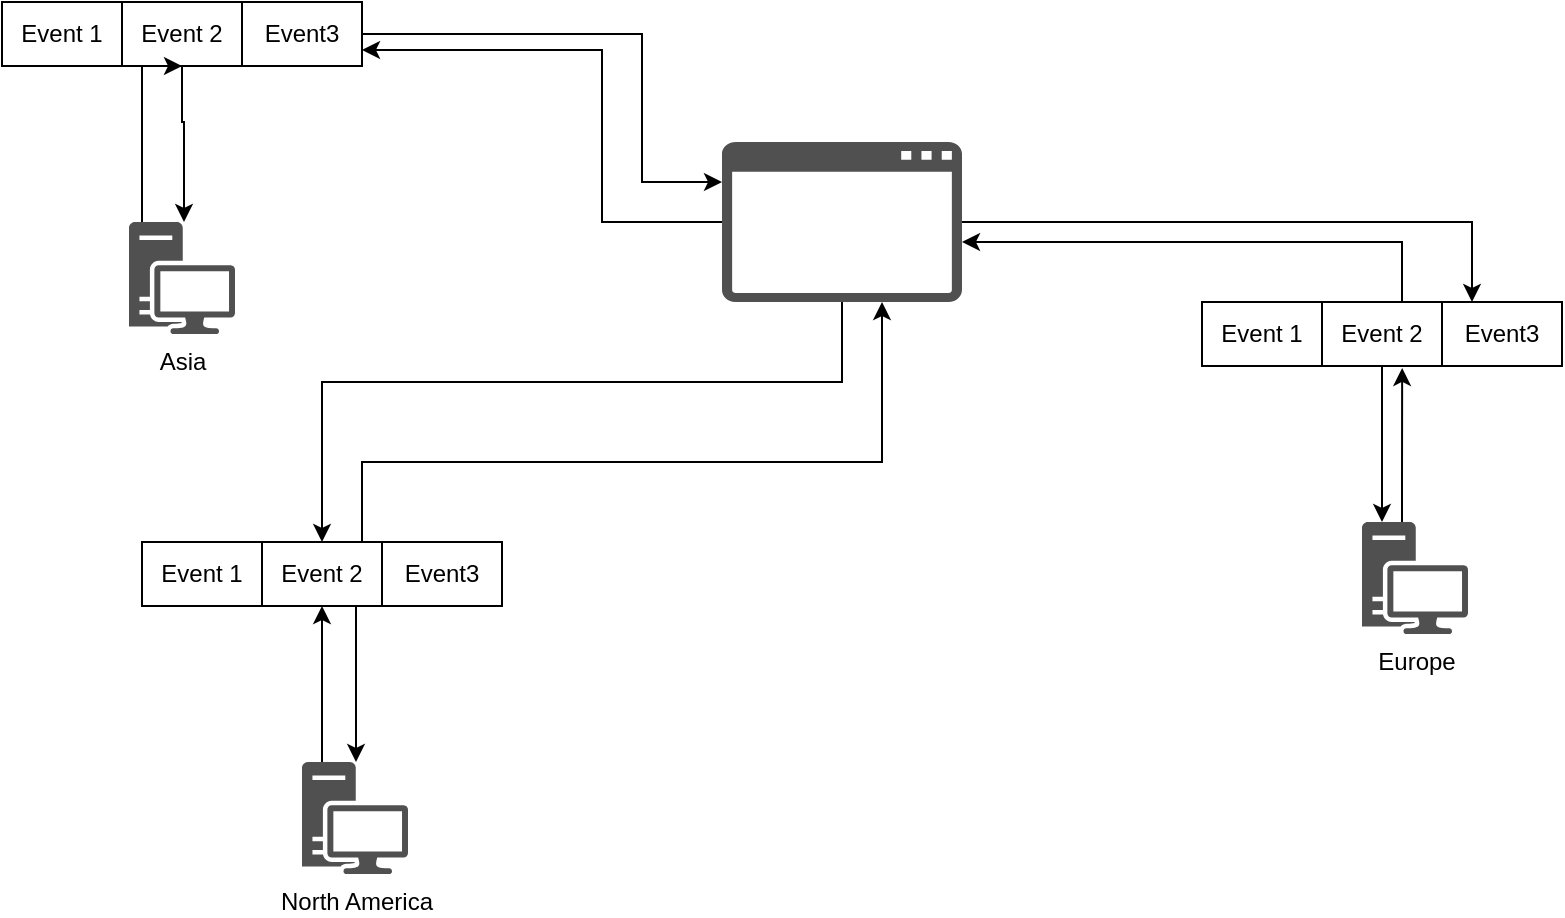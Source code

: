 <mxfile version="21.6.7" type="github">
  <diagram id="1JJ-UvxjRfw-XplDersZ" name="Page-1">
    <mxGraphModel dx="954" dy="617" grid="1" gridSize="10" guides="1" tooltips="1" connect="1" arrows="1" fold="1" page="1" pageScale="1" pageWidth="1169" pageHeight="827" math="0" shadow="0">
      <root>
        <mxCell id="0" />
        <mxCell id="1" parent="0" />
        <mxCell id="N94bCGVvQxklnxp5s7q1-60" style="edgeStyle=orthogonalEdgeStyle;rounded=0;orthogonalLoop=1;jettySize=auto;html=1;entryX=1;entryY=0.75;entryDx=0;entryDy=0;" edge="1" parent="1" source="MUZQk2IL9fI0bO0C1k1g-1" target="N94bCGVvQxklnxp5s7q1-47">
          <mxGeometry relative="1" as="geometry">
            <Array as="points">
              <mxPoint x="420" y="230" />
              <mxPoint x="420" y="144" />
            </Array>
          </mxGeometry>
        </mxCell>
        <mxCell id="N94bCGVvQxklnxp5s7q1-64" style="edgeStyle=orthogonalEdgeStyle;rounded=0;orthogonalLoop=1;jettySize=auto;html=1;entryX=0.75;entryY=0;entryDx=0;entryDy=0;" edge="1" parent="1" source="MUZQk2IL9fI0bO0C1k1g-1" target="N94bCGVvQxklnxp5s7q1-42">
          <mxGeometry relative="1" as="geometry" />
        </mxCell>
        <mxCell id="N94bCGVvQxklnxp5s7q1-65" style="edgeStyle=orthogonalEdgeStyle;rounded=0;orthogonalLoop=1;jettySize=auto;html=1;entryX=0.5;entryY=0;entryDx=0;entryDy=0;" edge="1" parent="1" source="MUZQk2IL9fI0bO0C1k1g-1" target="N94bCGVvQxklnxp5s7q1-33">
          <mxGeometry relative="1" as="geometry">
            <Array as="points">
              <mxPoint x="540" y="310" />
              <mxPoint x="280" y="310" />
            </Array>
          </mxGeometry>
        </mxCell>
        <mxCell id="MUZQk2IL9fI0bO0C1k1g-1" value="" style="sketch=0;pointerEvents=1;shadow=0;dashed=0;html=1;strokeColor=none;fillColor=#505050;labelPosition=center;verticalLabelPosition=bottom;verticalAlign=top;outlineConnect=0;align=center;shape=mxgraph.office.concepts.application_generic;" parent="1" vertex="1">
          <mxGeometry x="480" y="190" width="120" height="80" as="geometry" />
        </mxCell>
        <mxCell id="N94bCGVvQxklnxp5s7q1-51" value="" style="edgeStyle=orthogonalEdgeStyle;rounded=0;orthogonalLoop=1;jettySize=auto;html=1;" edge="1" parent="1" source="MUZQk2IL9fI0bO0C1k1g-4" target="N94bCGVvQxklnxp5s7q1-28">
          <mxGeometry relative="1" as="geometry">
            <Array as="points">
              <mxPoint x="280" y="480" />
              <mxPoint x="280" y="480" />
            </Array>
          </mxGeometry>
        </mxCell>
        <mxCell id="MUZQk2IL9fI0bO0C1k1g-4" value="North America" style="sketch=0;pointerEvents=1;shadow=0;dashed=0;html=1;strokeColor=none;fillColor=#505050;labelPosition=center;verticalLabelPosition=bottom;verticalAlign=top;outlineConnect=0;align=center;shape=mxgraph.office.devices.workstation;" parent="1" vertex="1">
          <mxGeometry x="270" y="500" width="53" height="56" as="geometry" />
        </mxCell>
        <mxCell id="N94bCGVvQxklnxp5s7q1-58" style="edgeStyle=orthogonalEdgeStyle;rounded=0;orthogonalLoop=1;jettySize=auto;html=1;entryX=0.5;entryY=1;entryDx=0;entryDy=0;" edge="1" parent="1" source="MUZQk2IL9fI0bO0C1k1g-5" target="N94bCGVvQxklnxp5s7q1-47">
          <mxGeometry relative="1" as="geometry">
            <Array as="points">
              <mxPoint x="190" y="152" />
            </Array>
          </mxGeometry>
        </mxCell>
        <mxCell id="MUZQk2IL9fI0bO0C1k1g-5" value="Asia" style="sketch=0;pointerEvents=1;shadow=0;dashed=0;html=1;strokeColor=none;fillColor=#505050;labelPosition=center;verticalLabelPosition=bottom;verticalAlign=top;outlineConnect=0;align=center;shape=mxgraph.office.devices.workstation;" parent="1" vertex="1">
          <mxGeometry x="183.5" y="230" width="53" height="56" as="geometry" />
        </mxCell>
        <mxCell id="N94bCGVvQxklnxp5s7q1-57" style="edgeStyle=orthogonalEdgeStyle;rounded=0;orthogonalLoop=1;jettySize=auto;html=1;entryX=0.556;entryY=1.031;entryDx=0;entryDy=0;entryPerimeter=0;" edge="1" parent="1" source="MUZQk2IL9fI0bO0C1k1g-6" target="N94bCGVvQxklnxp5s7q1-42">
          <mxGeometry relative="1" as="geometry">
            <Array as="points">
              <mxPoint x="820" y="360" />
              <mxPoint x="820" y="360" />
            </Array>
          </mxGeometry>
        </mxCell>
        <mxCell id="MUZQk2IL9fI0bO0C1k1g-6" value="Europe" style="sketch=0;pointerEvents=1;shadow=0;dashed=0;html=1;strokeColor=none;fillColor=#505050;labelPosition=center;verticalLabelPosition=bottom;verticalAlign=top;outlineConnect=0;align=center;shape=mxgraph.office.devices.workstation;" parent="1" vertex="1">
          <mxGeometry x="800" y="380" width="53" height="56" as="geometry" />
        </mxCell>
        <mxCell id="N94bCGVvQxklnxp5s7q1-28" value="" style="childLayout=tableLayout;recursiveResize=0;shadow=0;fillColor=none;" vertex="1" parent="1">
          <mxGeometry x="190" y="390" width="180" height="32" as="geometry" />
        </mxCell>
        <mxCell id="N94bCGVvQxklnxp5s7q1-33" style="shape=tableRow;horizontal=0;startSize=0;swimlaneHead=0;swimlaneBody=0;top=0;left=0;bottom=0;right=0;dropTarget=0;collapsible=0;recursiveResize=0;expand=0;fontStyle=0;fillColor=none;strokeColor=inherit;" vertex="1" parent="N94bCGVvQxklnxp5s7q1-28">
          <mxGeometry width="180" height="32" as="geometry" />
        </mxCell>
        <mxCell id="N94bCGVvQxklnxp5s7q1-34" value="Event 1" style="connectable=0;recursiveResize=0;strokeColor=inherit;fillColor=none;align=center;whiteSpace=wrap;html=1;" vertex="1" parent="N94bCGVvQxklnxp5s7q1-33">
          <mxGeometry width="60" height="32" as="geometry">
            <mxRectangle width="60" height="32" as="alternateBounds" />
          </mxGeometry>
        </mxCell>
        <mxCell id="N94bCGVvQxklnxp5s7q1-35" value="Event 2" style="connectable=0;recursiveResize=0;strokeColor=inherit;fillColor=none;align=center;whiteSpace=wrap;html=1;" vertex="1" parent="N94bCGVvQxklnxp5s7q1-33">
          <mxGeometry x="60" width="60" height="32" as="geometry">
            <mxRectangle width="60" height="32" as="alternateBounds" />
          </mxGeometry>
        </mxCell>
        <mxCell id="N94bCGVvQxklnxp5s7q1-36" value="Event3" style="connectable=0;recursiveResize=0;strokeColor=inherit;fillColor=none;align=center;whiteSpace=wrap;html=1;" vertex="1" parent="N94bCGVvQxklnxp5s7q1-33">
          <mxGeometry x="120" width="60" height="32" as="geometry">
            <mxRectangle width="60" height="32" as="alternateBounds" />
          </mxGeometry>
        </mxCell>
        <mxCell id="N94bCGVvQxklnxp5s7q1-55" style="edgeStyle=orthogonalEdgeStyle;rounded=0;orthogonalLoop=1;jettySize=auto;html=1;" edge="1" parent="1" source="N94bCGVvQxklnxp5s7q1-41" target="MUZQk2IL9fI0bO0C1k1g-6">
          <mxGeometry relative="1" as="geometry">
            <mxPoint x="810" y="340" as="targetPoint" />
            <Array as="points">
              <mxPoint x="810" y="330" />
              <mxPoint x="810" y="330" />
            </Array>
          </mxGeometry>
        </mxCell>
        <mxCell id="N94bCGVvQxklnxp5s7q1-41" value="" style="childLayout=tableLayout;recursiveResize=0;shadow=0;fillColor=none;" vertex="1" parent="1">
          <mxGeometry x="720" y="270" width="180" height="32" as="geometry" />
        </mxCell>
        <mxCell id="N94bCGVvQxklnxp5s7q1-42" style="shape=tableRow;horizontal=0;startSize=0;swimlaneHead=0;swimlaneBody=0;top=0;left=0;bottom=0;right=0;dropTarget=0;collapsible=0;recursiveResize=0;expand=0;fontStyle=0;fillColor=none;strokeColor=inherit;" vertex="1" parent="N94bCGVvQxklnxp5s7q1-41">
          <mxGeometry width="180" height="32" as="geometry" />
        </mxCell>
        <mxCell id="N94bCGVvQxklnxp5s7q1-43" value="Event 1" style="connectable=0;recursiveResize=0;strokeColor=inherit;fillColor=none;align=center;whiteSpace=wrap;html=1;" vertex="1" parent="N94bCGVvQxklnxp5s7q1-42">
          <mxGeometry width="60" height="32" as="geometry">
            <mxRectangle width="60" height="32" as="alternateBounds" />
          </mxGeometry>
        </mxCell>
        <mxCell id="N94bCGVvQxklnxp5s7q1-44" value="Event 2" style="connectable=0;recursiveResize=0;strokeColor=inherit;fillColor=none;align=center;whiteSpace=wrap;html=1;" vertex="1" parent="N94bCGVvQxklnxp5s7q1-42">
          <mxGeometry x="60" width="60" height="32" as="geometry">
            <mxRectangle width="60" height="32" as="alternateBounds" />
          </mxGeometry>
        </mxCell>
        <mxCell id="N94bCGVvQxklnxp5s7q1-45" value="Event3" style="connectable=0;recursiveResize=0;strokeColor=inherit;fillColor=none;align=center;whiteSpace=wrap;html=1;" vertex="1" parent="N94bCGVvQxklnxp5s7q1-42">
          <mxGeometry x="120" width="60" height="32" as="geometry">
            <mxRectangle width="60" height="32" as="alternateBounds" />
          </mxGeometry>
        </mxCell>
        <mxCell id="N94bCGVvQxklnxp5s7q1-46" value="" style="childLayout=tableLayout;recursiveResize=0;shadow=0;fillColor=none;" vertex="1" parent="1">
          <mxGeometry x="120" y="120" width="180" height="32" as="geometry" />
        </mxCell>
        <mxCell id="N94bCGVvQxklnxp5s7q1-47" style="shape=tableRow;horizontal=0;startSize=0;swimlaneHead=0;swimlaneBody=0;top=0;left=0;bottom=0;right=0;dropTarget=0;collapsible=0;recursiveResize=0;expand=0;fontStyle=0;fillColor=none;strokeColor=inherit;" vertex="1" parent="N94bCGVvQxklnxp5s7q1-46">
          <mxGeometry width="180" height="32" as="geometry" />
        </mxCell>
        <mxCell id="N94bCGVvQxklnxp5s7q1-48" value="Event 1" style="connectable=0;recursiveResize=0;strokeColor=inherit;fillColor=none;align=center;whiteSpace=wrap;html=1;" vertex="1" parent="N94bCGVvQxklnxp5s7q1-47">
          <mxGeometry width="60" height="32" as="geometry">
            <mxRectangle width="60" height="32" as="alternateBounds" />
          </mxGeometry>
        </mxCell>
        <mxCell id="N94bCGVvQxklnxp5s7q1-49" value="Event 2" style="connectable=0;recursiveResize=0;strokeColor=inherit;fillColor=none;align=center;whiteSpace=wrap;html=1;" vertex="1" parent="N94bCGVvQxklnxp5s7q1-47">
          <mxGeometry x="60" width="60" height="32" as="geometry">
            <mxRectangle width="60" height="32" as="alternateBounds" />
          </mxGeometry>
        </mxCell>
        <mxCell id="N94bCGVvQxklnxp5s7q1-50" value="Event3" style="connectable=0;recursiveResize=0;strokeColor=inherit;fillColor=none;align=center;whiteSpace=wrap;html=1;" vertex="1" parent="N94bCGVvQxklnxp5s7q1-47">
          <mxGeometry x="120" width="60" height="32" as="geometry">
            <mxRectangle width="60" height="32" as="alternateBounds" />
          </mxGeometry>
        </mxCell>
        <mxCell id="N94bCGVvQxklnxp5s7q1-52" style="edgeStyle=orthogonalEdgeStyle;rounded=0;orthogonalLoop=1;jettySize=auto;html=1;" edge="1" parent="1" source="N94bCGVvQxklnxp5s7q1-33" target="MUZQk2IL9fI0bO0C1k1g-4">
          <mxGeometry relative="1" as="geometry">
            <Array as="points">
              <mxPoint x="297" y="440" />
              <mxPoint x="297" y="440" />
            </Array>
          </mxGeometry>
        </mxCell>
        <mxCell id="N94bCGVvQxklnxp5s7q1-59" style="edgeStyle=orthogonalEdgeStyle;rounded=0;orthogonalLoop=1;jettySize=auto;html=1;" edge="1" parent="1" source="N94bCGVvQxklnxp5s7q1-47" target="MUZQk2IL9fI0bO0C1k1g-5">
          <mxGeometry relative="1" as="geometry">
            <mxPoint x="210" y="200" as="targetPoint" />
            <Array as="points">
              <mxPoint x="210" y="180" />
              <mxPoint x="211" y="180" />
            </Array>
          </mxGeometry>
        </mxCell>
        <mxCell id="N94bCGVvQxklnxp5s7q1-61" style="edgeStyle=orthogonalEdgeStyle;rounded=0;orthogonalLoop=1;jettySize=auto;html=1;" edge="1" parent="1" source="N94bCGVvQxklnxp5s7q1-47" target="MUZQk2IL9fI0bO0C1k1g-1">
          <mxGeometry relative="1" as="geometry">
            <Array as="points">
              <mxPoint x="440" y="136" />
              <mxPoint x="440" y="210" />
            </Array>
          </mxGeometry>
        </mxCell>
        <mxCell id="N94bCGVvQxklnxp5s7q1-63" style="edgeStyle=orthogonalEdgeStyle;rounded=0;orthogonalLoop=1;jettySize=auto;html=1;" edge="1" parent="1" source="N94bCGVvQxklnxp5s7q1-42" target="MUZQk2IL9fI0bO0C1k1g-1">
          <mxGeometry relative="1" as="geometry">
            <Array as="points">
              <mxPoint x="820" y="240" />
            </Array>
          </mxGeometry>
        </mxCell>
        <mxCell id="N94bCGVvQxklnxp5s7q1-66" style="edgeStyle=orthogonalEdgeStyle;rounded=0;orthogonalLoop=1;jettySize=auto;html=1;" edge="1" parent="1" source="N94bCGVvQxklnxp5s7q1-33" target="MUZQk2IL9fI0bO0C1k1g-1">
          <mxGeometry relative="1" as="geometry">
            <Array as="points">
              <mxPoint x="300" y="350" />
              <mxPoint x="560" y="350" />
            </Array>
          </mxGeometry>
        </mxCell>
      </root>
    </mxGraphModel>
  </diagram>
</mxfile>
